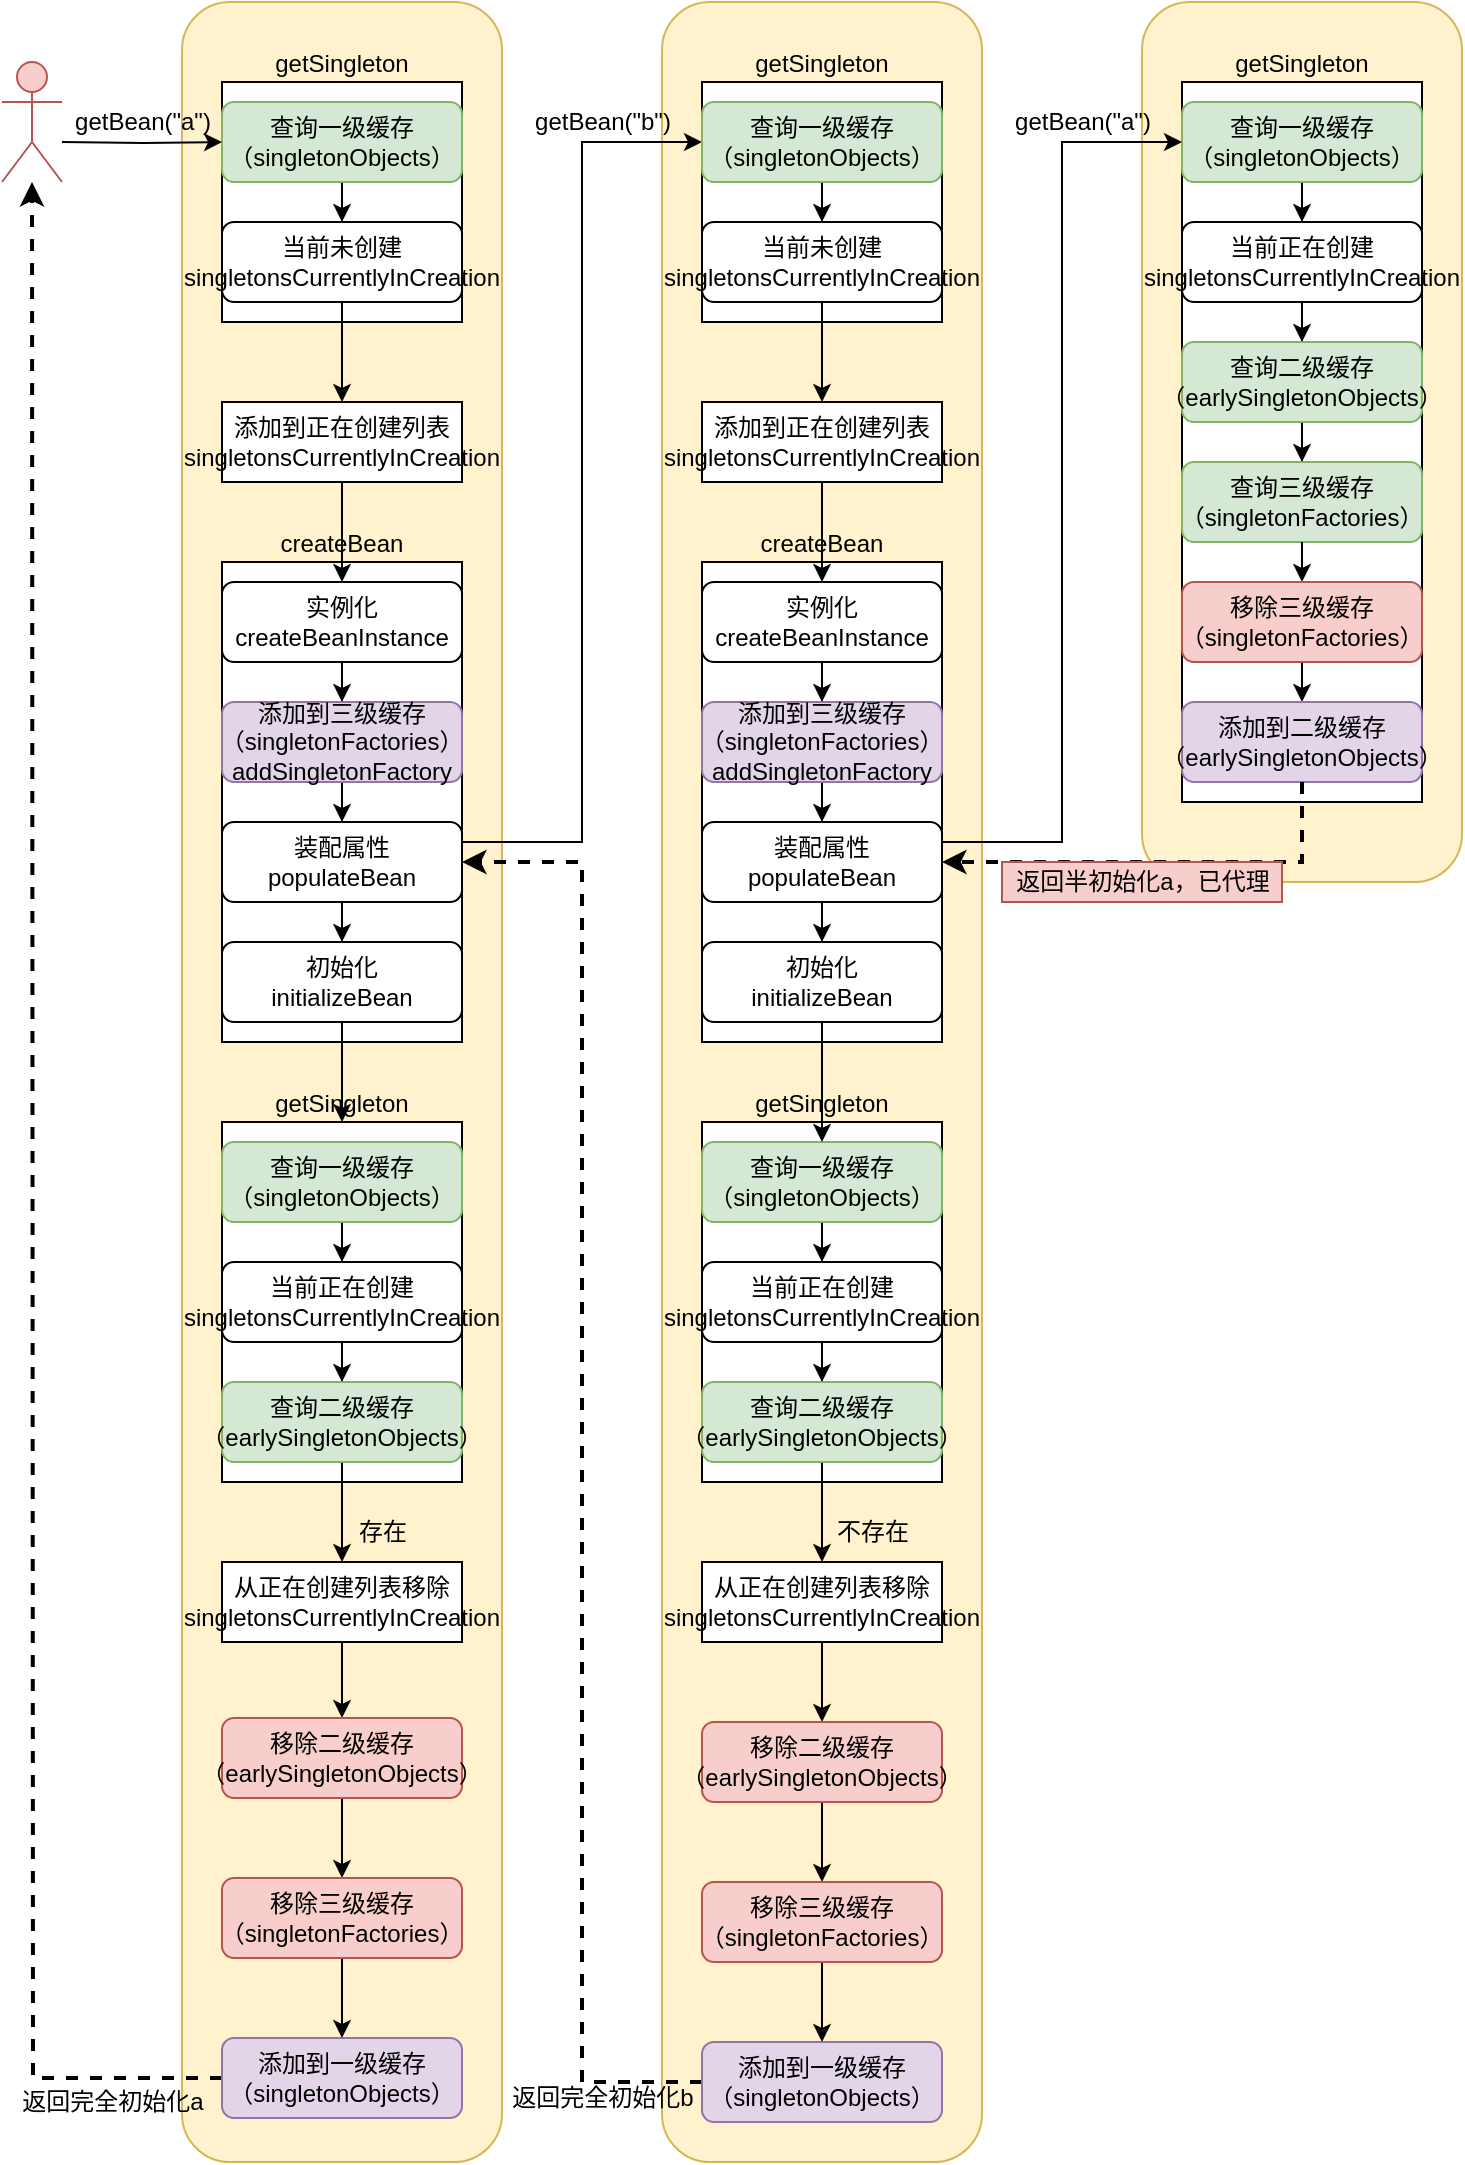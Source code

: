<mxfile version="15.8.7" type="device"><diagram id="aMJTKapLBxMjntBndi2z" name="第 1 页"><mxGraphModel dx="943" dy="739" grid="1" gridSize="10" guides="1" tooltips="1" connect="1" arrows="1" fold="1" page="1" pageScale="1" pageWidth="827" pageHeight="1169" math="0" shadow="0"><root><mxCell id="0"/><mxCell id="1" parent="0"/><mxCell id="XXKXaJKznxzqCNvGA5aA-113" value="" style="rounded=1;whiteSpace=wrap;html=1;fillColor=#fff2cc;strokeColor=#d6b656;" parent="1" vertex="1"><mxGeometry x="700" y="80" width="160" height="440" as="geometry"/></mxCell><mxCell id="XXKXaJKznxzqCNvGA5aA-112" value="" style="rounded=1;whiteSpace=wrap;html=1;fillColor=#fff2cc;strokeColor=#d6b656;" parent="1" vertex="1"><mxGeometry x="460" y="80" width="160" height="1080" as="geometry"/></mxCell><mxCell id="XXKXaJKznxzqCNvGA5aA-111" value="" style="rounded=1;whiteSpace=wrap;html=1;fillColor=#fff2cc;strokeColor=#d6b656;" parent="1" vertex="1"><mxGeometry x="220" y="80" width="160" height="1080" as="geometry"/></mxCell><mxCell id="XXKXaJKznxzqCNvGA5aA-1" value="getSingleton" style="rounded=0;whiteSpace=wrap;html=1;labelPosition=center;verticalLabelPosition=top;align=center;verticalAlign=bottom;" parent="1" vertex="1"><mxGeometry x="240" y="120" width="120" height="120" as="geometry"/></mxCell><mxCell id="XXKXaJKznxzqCNvGA5aA-5" style="edgeStyle=orthogonalEdgeStyle;rounded=0;orthogonalLoop=1;jettySize=auto;html=1;entryX=0.5;entryY=0;entryDx=0;entryDy=0;" parent="1" source="XXKXaJKznxzqCNvGA5aA-2" target="XXKXaJKznxzqCNvGA5aA-3" edge="1"><mxGeometry relative="1" as="geometry"/></mxCell><mxCell id="XXKXaJKznxzqCNvGA5aA-2" value="查询一级缓存（singletonObjects）" style="rounded=1;whiteSpace=wrap;html=1;fillColor=#d5e8d4;strokeColor=#82b366;" parent="1" vertex="1"><mxGeometry x="240" y="130" width="120" height="40" as="geometry"/></mxCell><mxCell id="XXKXaJKznxzqCNvGA5aA-11" style="edgeStyle=orthogonalEdgeStyle;rounded=0;orthogonalLoop=1;jettySize=auto;html=1;entryX=0.5;entryY=0;entryDx=0;entryDy=0;" parent="1" source="XXKXaJKznxzqCNvGA5aA-3" target="XXKXaJKznxzqCNvGA5aA-6" edge="1"><mxGeometry relative="1" as="geometry"/></mxCell><mxCell id="XXKXaJKznxzqCNvGA5aA-3" value="当前未创建singletonsCurrentlyInCreation" style="rounded=1;whiteSpace=wrap;html=1;" parent="1" vertex="1"><mxGeometry x="240" y="190" width="120" height="40" as="geometry"/></mxCell><mxCell id="XXKXaJKznxzqCNvGA5aA-4" style="edgeStyle=orthogonalEdgeStyle;rounded=0;orthogonalLoop=1;jettySize=auto;html=1;exitX=0.5;exitY=1;exitDx=0;exitDy=0;" parent="1" source="XXKXaJKznxzqCNvGA5aA-3" target="XXKXaJKznxzqCNvGA5aA-3" edge="1"><mxGeometry relative="1" as="geometry"/></mxCell><mxCell id="XXKXaJKznxzqCNvGA5aA-6" value="添加到正在创建列表&lt;br&gt;singletonsCurrentlyInCreation" style="rounded=0;whiteSpace=wrap;html=1;" parent="1" vertex="1"><mxGeometry x="240" y="280" width="120" height="40" as="geometry"/></mxCell><mxCell id="XXKXaJKznxzqCNvGA5aA-8" style="edgeStyle=orthogonalEdgeStyle;rounded=0;orthogonalLoop=1;jettySize=auto;html=1;entryX=0;entryY=0.5;entryDx=0;entryDy=0;" parent="1" target="XXKXaJKznxzqCNvGA5aA-2" edge="1"><mxGeometry relative="1" as="geometry"><mxPoint x="160" y="150" as="sourcePoint"/></mxGeometry></mxCell><mxCell id="XXKXaJKznxzqCNvGA5aA-10" value="getBean(&quot;a&quot;)" style="text;html=1;align=center;verticalAlign=middle;resizable=0;points=[];;autosize=1;" parent="1" vertex="1"><mxGeometry x="160" y="130" width="80" height="20" as="geometry"/></mxCell><mxCell id="XXKXaJKznxzqCNvGA5aA-12" value="createBean" style="rounded=0;whiteSpace=wrap;html=1;labelPosition=center;verticalLabelPosition=top;align=center;verticalAlign=bottom;" parent="1" vertex="1"><mxGeometry x="240" y="360" width="120" height="240" as="geometry"/></mxCell><mxCell id="XXKXaJKznxzqCNvGA5aA-15" style="edgeStyle=orthogonalEdgeStyle;rounded=0;orthogonalLoop=1;jettySize=auto;html=1;" parent="1" source="XXKXaJKznxzqCNvGA5aA-13" target="XXKXaJKznxzqCNvGA5aA-14" edge="1"><mxGeometry relative="1" as="geometry"/></mxCell><mxCell id="XXKXaJKznxzqCNvGA5aA-13" value="实例化&lt;br&gt;createBeanInstance" style="rounded=1;whiteSpace=wrap;html=1;" parent="1" vertex="1"><mxGeometry x="240" y="370" width="120" height="40" as="geometry"/></mxCell><mxCell id="XXKXaJKznxzqCNvGA5aA-17" style="edgeStyle=orthogonalEdgeStyle;rounded=0;orthogonalLoop=1;jettySize=auto;html=1;" parent="1" source="XXKXaJKznxzqCNvGA5aA-14" target="XXKXaJKznxzqCNvGA5aA-16" edge="1"><mxGeometry relative="1" as="geometry"/></mxCell><mxCell id="XXKXaJKznxzqCNvGA5aA-14" value="添加到三级缓存（singletonFactories）&lt;br&gt;addSingletonFactory" style="rounded=1;whiteSpace=wrap;html=1;fillColor=#e1d5e7;strokeColor=#9673a6;" parent="1" vertex="1"><mxGeometry x="240" y="430" width="120" height="40" as="geometry"/></mxCell><mxCell id="XXKXaJKznxzqCNvGA5aA-34" style="edgeStyle=orthogonalEdgeStyle;rounded=0;orthogonalLoop=1;jettySize=auto;html=1;entryX=0;entryY=0.5;entryDx=0;entryDy=0;strokeWidth=1;" parent="1" source="XXKXaJKznxzqCNvGA5aA-16" target="XXKXaJKznxzqCNvGA5aA-22" edge="1"><mxGeometry relative="1" as="geometry"><mxPoint x="410" y="210" as="targetPoint"/><Array as="points"><mxPoint x="420" y="500"/><mxPoint x="420" y="150"/></Array></mxGeometry></mxCell><mxCell id="XXKXaJKznxzqCNvGA5aA-86" style="edgeStyle=orthogonalEdgeStyle;rounded=0;orthogonalLoop=1;jettySize=auto;html=1;strokeWidth=1;" parent="1" source="XXKXaJKznxzqCNvGA5aA-16" target="XXKXaJKznxzqCNvGA5aA-85" edge="1"><mxGeometry relative="1" as="geometry"/></mxCell><mxCell id="XXKXaJKznxzqCNvGA5aA-16" value="装配属性populateBean" style="rounded=1;whiteSpace=wrap;html=1;" parent="1" vertex="1"><mxGeometry x="240" y="490" width="120" height="40" as="geometry"/></mxCell><mxCell id="XXKXaJKznxzqCNvGA5aA-18" style="edgeStyle=orthogonalEdgeStyle;rounded=0;orthogonalLoop=1;jettySize=auto;html=1;entryX=0.5;entryY=0;entryDx=0;entryDy=0;" parent="1" source="XXKXaJKznxzqCNvGA5aA-6" target="XXKXaJKznxzqCNvGA5aA-13" edge="1"><mxGeometry relative="1" as="geometry"/></mxCell><mxCell id="XXKXaJKznxzqCNvGA5aA-20" value="getSingleton" style="rounded=0;whiteSpace=wrap;html=1;labelPosition=center;verticalLabelPosition=top;align=center;verticalAlign=bottom;" parent="1" vertex="1"><mxGeometry x="480" y="120" width="120" height="120" as="geometry"/></mxCell><mxCell id="XXKXaJKznxzqCNvGA5aA-21" style="edgeStyle=orthogonalEdgeStyle;rounded=0;orthogonalLoop=1;jettySize=auto;html=1;entryX=0.5;entryY=0;entryDx=0;entryDy=0;" parent="1" source="XXKXaJKznxzqCNvGA5aA-22" target="XXKXaJKznxzqCNvGA5aA-24" edge="1"><mxGeometry relative="1" as="geometry"/></mxCell><mxCell id="XXKXaJKznxzqCNvGA5aA-22" value="查询一级缓存（singletonObjects）" style="rounded=1;whiteSpace=wrap;html=1;fillColor=#d5e8d4;strokeColor=#82b366;" parent="1" vertex="1"><mxGeometry x="480" y="130" width="120" height="40" as="geometry"/></mxCell><mxCell id="XXKXaJKznxzqCNvGA5aA-23" style="edgeStyle=orthogonalEdgeStyle;rounded=0;orthogonalLoop=1;jettySize=auto;html=1;entryX=0.5;entryY=0;entryDx=0;entryDy=0;" parent="1" source="XXKXaJKznxzqCNvGA5aA-24" target="XXKXaJKznxzqCNvGA5aA-26" edge="1"><mxGeometry relative="1" as="geometry"/></mxCell><mxCell id="XXKXaJKznxzqCNvGA5aA-24" value="当前未创建singletonsCurrentlyInCreation" style="rounded=1;whiteSpace=wrap;html=1;" parent="1" vertex="1"><mxGeometry x="480" y="190" width="120" height="40" as="geometry"/></mxCell><mxCell id="XXKXaJKznxzqCNvGA5aA-25" style="edgeStyle=orthogonalEdgeStyle;rounded=0;orthogonalLoop=1;jettySize=auto;html=1;exitX=0.5;exitY=1;exitDx=0;exitDy=0;" parent="1" source="XXKXaJKznxzqCNvGA5aA-24" target="XXKXaJKznxzqCNvGA5aA-24" edge="1"><mxGeometry relative="1" as="geometry"/></mxCell><mxCell id="XXKXaJKznxzqCNvGA5aA-26" value="添加到正在创建列表&lt;br&gt;singletonsCurrentlyInCreation" style="rounded=0;whiteSpace=wrap;html=1;" parent="1" vertex="1"><mxGeometry x="480" y="280" width="120" height="40" as="geometry"/></mxCell><mxCell id="XXKXaJKznxzqCNvGA5aA-27" value="createBean" style="rounded=0;whiteSpace=wrap;html=1;labelPosition=center;verticalLabelPosition=top;align=center;verticalAlign=bottom;" parent="1" vertex="1"><mxGeometry x="480" y="360" width="120" height="240" as="geometry"/></mxCell><mxCell id="XXKXaJKznxzqCNvGA5aA-28" style="edgeStyle=orthogonalEdgeStyle;rounded=0;orthogonalLoop=1;jettySize=auto;html=1;" parent="1" source="XXKXaJKznxzqCNvGA5aA-29" target="XXKXaJKznxzqCNvGA5aA-31" edge="1"><mxGeometry relative="1" as="geometry"/></mxCell><mxCell id="XXKXaJKznxzqCNvGA5aA-29" value="实例化&lt;br&gt;createBeanInstance" style="rounded=1;whiteSpace=wrap;html=1;" parent="1" vertex="1"><mxGeometry x="480" y="370" width="120" height="40" as="geometry"/></mxCell><mxCell id="XXKXaJKznxzqCNvGA5aA-30" style="edgeStyle=orthogonalEdgeStyle;rounded=0;orthogonalLoop=1;jettySize=auto;html=1;" parent="1" source="XXKXaJKznxzqCNvGA5aA-31" target="XXKXaJKznxzqCNvGA5aA-32" edge="1"><mxGeometry relative="1" as="geometry"/></mxCell><mxCell id="XXKXaJKznxzqCNvGA5aA-31" value="添加到三级缓存（singletonFactories）&lt;br&gt;addSingletonFactory" style="rounded=1;whiteSpace=wrap;html=1;fillColor=#e1d5e7;strokeColor=#9673a6;" parent="1" vertex="1"><mxGeometry x="480" y="430" width="120" height="40" as="geometry"/></mxCell><mxCell id="XXKXaJKznxzqCNvGA5aA-66" style="edgeStyle=orthogonalEdgeStyle;rounded=0;orthogonalLoop=1;jettySize=auto;html=1;entryX=0.5;entryY=0;entryDx=0;entryDy=0;strokeWidth=1;" parent="1" source="XXKXaJKznxzqCNvGA5aA-32" target="XXKXaJKznxzqCNvGA5aA-65" edge="1"><mxGeometry relative="1" as="geometry"/></mxCell><mxCell id="XXKXaJKznxzqCNvGA5aA-32" value="装配属性populateBean" style="rounded=1;whiteSpace=wrap;html=1;" parent="1" vertex="1"><mxGeometry x="480" y="490" width="120" height="40" as="geometry"/></mxCell><mxCell id="XXKXaJKznxzqCNvGA5aA-33" style="edgeStyle=orthogonalEdgeStyle;rounded=0;orthogonalLoop=1;jettySize=auto;html=1;entryX=0.5;entryY=0;entryDx=0;entryDy=0;" parent="1" source="XXKXaJKznxzqCNvGA5aA-26" target="XXKXaJKznxzqCNvGA5aA-29" edge="1"><mxGeometry relative="1" as="geometry"/></mxCell><mxCell id="XXKXaJKznxzqCNvGA5aA-35" value="getBean(&quot;b&quot;)" style="text;html=1;align=center;verticalAlign=middle;resizable=0;points=[];;autosize=1;" parent="1" vertex="1"><mxGeometry x="390" y="130" width="80" height="20" as="geometry"/></mxCell><mxCell id="XXKXaJKznxzqCNvGA5aA-38" value="getSingleton" style="rounded=0;whiteSpace=wrap;html=1;labelPosition=center;verticalLabelPosition=top;align=center;verticalAlign=bottom;" parent="1" vertex="1"><mxGeometry x="720" y="120" width="120" height="360" as="geometry"/></mxCell><mxCell id="XXKXaJKznxzqCNvGA5aA-39" style="edgeStyle=orthogonalEdgeStyle;rounded=0;orthogonalLoop=1;jettySize=auto;html=1;entryX=0.5;entryY=0;entryDx=0;entryDy=0;" parent="1" source="XXKXaJKznxzqCNvGA5aA-40" target="XXKXaJKznxzqCNvGA5aA-42" edge="1"><mxGeometry relative="1" as="geometry"/></mxCell><mxCell id="XXKXaJKznxzqCNvGA5aA-40" value="查询一级缓存（singletonObjects）" style="rounded=1;whiteSpace=wrap;html=1;fillColor=#d5e8d4;strokeColor=#82b366;" parent="1" vertex="1"><mxGeometry x="720" y="130" width="120" height="40" as="geometry"/></mxCell><mxCell id="XXKXaJKznxzqCNvGA5aA-55" style="edgeStyle=orthogonalEdgeStyle;rounded=0;orthogonalLoop=1;jettySize=auto;html=1;entryX=0.5;entryY=0;entryDx=0;entryDy=0;strokeWidth=1;" parent="1" source="XXKXaJKznxzqCNvGA5aA-42" target="XXKXaJKznxzqCNvGA5aA-54" edge="1"><mxGeometry relative="1" as="geometry"/></mxCell><mxCell id="XXKXaJKznxzqCNvGA5aA-42" value="当前正在创建singletonsCurrentlyInCreation" style="rounded=1;whiteSpace=wrap;html=1;" parent="1" vertex="1"><mxGeometry x="720" y="190" width="120" height="40" as="geometry"/></mxCell><mxCell id="XXKXaJKznxzqCNvGA5aA-43" style="edgeStyle=orthogonalEdgeStyle;rounded=0;orthogonalLoop=1;jettySize=auto;html=1;exitX=0.5;exitY=1;exitDx=0;exitDy=0;" parent="1" source="XXKXaJKznxzqCNvGA5aA-42" target="XXKXaJKznxzqCNvGA5aA-42" edge="1"><mxGeometry relative="1" as="geometry"/></mxCell><mxCell id="XXKXaJKznxzqCNvGA5aA-52" style="edgeStyle=orthogonalEdgeStyle;rounded=0;orthogonalLoop=1;jettySize=auto;html=1;strokeWidth=1;" parent="1" target="XXKXaJKznxzqCNvGA5aA-40" edge="1"><mxGeometry relative="1" as="geometry"><mxPoint x="720" y="150" as="targetPoint"/><mxPoint x="600" y="500" as="sourcePoint"/><Array as="points"><mxPoint x="600" y="500"/><mxPoint x="660" y="500"/><mxPoint x="660" y="150"/></Array></mxGeometry></mxCell><mxCell id="XXKXaJKznxzqCNvGA5aA-53" value="getBean(&quot;a&quot;)" style="text;html=1;align=center;verticalAlign=middle;resizable=0;points=[];;autosize=1;" parent="1" vertex="1"><mxGeometry x="630" y="130" width="80" height="20" as="geometry"/></mxCell><mxCell id="XXKXaJKznxzqCNvGA5aA-57" style="edgeStyle=orthogonalEdgeStyle;rounded=0;orthogonalLoop=1;jettySize=auto;html=1;entryX=0.5;entryY=0;entryDx=0;entryDy=0;strokeWidth=1;" parent="1" source="XXKXaJKznxzqCNvGA5aA-54" target="XXKXaJKznxzqCNvGA5aA-56" edge="1"><mxGeometry relative="1" as="geometry"/></mxCell><mxCell id="XXKXaJKznxzqCNvGA5aA-54" value="查询二级缓存（earlySingletonObjects）" style="rounded=1;whiteSpace=wrap;html=1;fillColor=#d5e8d4;strokeColor=#82b366;" parent="1" vertex="1"><mxGeometry x="720" y="250" width="120" height="40" as="geometry"/></mxCell><mxCell id="XXKXaJKznxzqCNvGA5aA-61" style="edgeStyle=orthogonalEdgeStyle;rounded=0;orthogonalLoop=1;jettySize=auto;html=1;entryX=0.5;entryY=0;entryDx=0;entryDy=0;strokeWidth=1;exitX=0.5;exitY=1;exitDx=0;exitDy=0;" parent="1" source="XXKXaJKznxzqCNvGA5aA-60" target="XXKXaJKznxzqCNvGA5aA-59" edge="1"><mxGeometry relative="1" as="geometry"/></mxCell><mxCell id="XXKXaJKznxzqCNvGA5aA-56" value="查询三级缓存（singletonFactories）" style="rounded=1;whiteSpace=wrap;html=1;fillColor=#d5e8d4;strokeColor=#82b366;" parent="1" vertex="1"><mxGeometry x="720" y="310" width="120" height="40" as="geometry"/></mxCell><mxCell id="XXKXaJKznxzqCNvGA5aA-62" style="edgeStyle=orthogonalEdgeStyle;rounded=0;orthogonalLoop=1;jettySize=auto;html=1;entryX=0.5;entryY=0;entryDx=0;entryDy=0;strokeWidth=1;" parent="1" target="XXKXaJKznxzqCNvGA5aA-60" edge="1"><mxGeometry relative="1" as="geometry"><mxPoint x="780" y="350" as="sourcePoint"/></mxGeometry></mxCell><mxCell id="XXKXaJKznxzqCNvGA5aA-59" value="添加到二级缓存（earlySingletonObjects）" style="rounded=1;whiteSpace=wrap;html=1;fillColor=#e1d5e7;strokeColor=#9673a6;" parent="1" vertex="1"><mxGeometry x="720" y="430" width="120" height="40" as="geometry"/></mxCell><mxCell id="XXKXaJKznxzqCNvGA5aA-63" style="edgeStyle=orthogonalEdgeStyle;rounded=0;orthogonalLoop=1;jettySize=auto;html=1;entryX=1;entryY=0.5;entryDx=0;entryDy=0;strokeWidth=2;dashed=1;exitX=0.5;exitY=1;exitDx=0;exitDy=0;" parent="1" source="XXKXaJKznxzqCNvGA5aA-59" target="XXKXaJKznxzqCNvGA5aA-32" edge="1"><mxGeometry relative="1" as="geometry"><Array as="points"><mxPoint x="780" y="510"/></Array></mxGeometry></mxCell><mxCell id="XXKXaJKznxzqCNvGA5aA-60" value="移除三级缓存（singletonFactories）" style="rounded=1;whiteSpace=wrap;html=1;fillColor=#f8cecc;strokeColor=#b85450;" parent="1" vertex="1"><mxGeometry x="720" y="370" width="120" height="40" as="geometry"/></mxCell><mxCell id="XXKXaJKznxzqCNvGA5aA-64" value="返回半初始化a，已代理" style="text;html=1;align=center;verticalAlign=middle;resizable=0;points=[];;autosize=1;fillColor=#f8cecc;strokeColor=#b85450;" parent="1" vertex="1"><mxGeometry x="630" y="510" width="140" height="20" as="geometry"/></mxCell><mxCell id="XXKXaJKznxzqCNvGA5aA-65" value="初始化&lt;br&gt;initializeBean" style="rounded=1;whiteSpace=wrap;html=1;" parent="1" vertex="1"><mxGeometry x="480" y="550" width="120" height="40" as="geometry"/></mxCell><mxCell id="XXKXaJKznxzqCNvGA5aA-67" value="getSingleton" style="rounded=0;whiteSpace=wrap;html=1;labelPosition=center;verticalLabelPosition=top;align=center;verticalAlign=bottom;" parent="1" vertex="1"><mxGeometry x="480" y="640" width="120" height="180" as="geometry"/></mxCell><mxCell id="XXKXaJKznxzqCNvGA5aA-68" style="edgeStyle=orthogonalEdgeStyle;rounded=0;orthogonalLoop=1;jettySize=auto;html=1;entryX=0.5;entryY=0;entryDx=0;entryDy=0;" parent="1" source="XXKXaJKznxzqCNvGA5aA-69" target="XXKXaJKznxzqCNvGA5aA-70" edge="1"><mxGeometry relative="1" as="geometry"/></mxCell><mxCell id="XXKXaJKznxzqCNvGA5aA-69" value="查询一级缓存（singletonObjects）" style="rounded=1;whiteSpace=wrap;html=1;fillColor=#d5e8d4;strokeColor=#82b366;" parent="1" vertex="1"><mxGeometry x="480" y="650" width="120" height="40" as="geometry"/></mxCell><mxCell id="XXKXaJKznxzqCNvGA5aA-74" style="edgeStyle=orthogonalEdgeStyle;rounded=0;orthogonalLoop=1;jettySize=auto;html=1;strokeWidth=1;" parent="1" source="XXKXaJKznxzqCNvGA5aA-70" target="XXKXaJKznxzqCNvGA5aA-73" edge="1"><mxGeometry relative="1" as="geometry"/></mxCell><mxCell id="XXKXaJKznxzqCNvGA5aA-70" value="当前正在创建singletonsCurrentlyInCreation" style="rounded=1;whiteSpace=wrap;html=1;" parent="1" vertex="1"><mxGeometry x="480" y="710" width="120" height="40" as="geometry"/></mxCell><mxCell id="XXKXaJKznxzqCNvGA5aA-71" style="edgeStyle=orthogonalEdgeStyle;rounded=0;orthogonalLoop=1;jettySize=auto;html=1;exitX=0.5;exitY=1;exitDx=0;exitDy=0;" parent="1" source="XXKXaJKznxzqCNvGA5aA-70" target="XXKXaJKznxzqCNvGA5aA-70" edge="1"><mxGeometry relative="1" as="geometry"/></mxCell><mxCell id="XXKXaJKznxzqCNvGA5aA-72" style="edgeStyle=orthogonalEdgeStyle;rounded=0;orthogonalLoop=1;jettySize=auto;html=1;strokeWidth=1;" parent="1" source="XXKXaJKznxzqCNvGA5aA-65" target="XXKXaJKznxzqCNvGA5aA-69" edge="1"><mxGeometry relative="1" as="geometry"/></mxCell><mxCell id="XXKXaJKznxzqCNvGA5aA-76" style="edgeStyle=orthogonalEdgeStyle;rounded=0;orthogonalLoop=1;jettySize=auto;html=1;entryX=0.5;entryY=0;entryDx=0;entryDy=0;strokeWidth=1;" parent="1" source="XXKXaJKznxzqCNvGA5aA-73" target="XXKXaJKznxzqCNvGA5aA-75" edge="1"><mxGeometry relative="1" as="geometry"/></mxCell><mxCell id="XXKXaJKznxzqCNvGA5aA-73" value="查询二级缓存（earlySingletonObjects）" style="rounded=1;whiteSpace=wrap;html=1;fillColor=#d5e8d4;strokeColor=#82b366;" parent="1" vertex="1"><mxGeometry x="480" y="770" width="120" height="40" as="geometry"/></mxCell><mxCell id="XXKXaJKznxzqCNvGA5aA-80" style="edgeStyle=orthogonalEdgeStyle;rounded=0;orthogonalLoop=1;jettySize=auto;html=1;entryX=0.5;entryY=0;entryDx=0;entryDy=0;strokeWidth=1;" parent="1" source="XXKXaJKznxzqCNvGA5aA-75" target="XXKXaJKznxzqCNvGA5aA-78" edge="1"><mxGeometry relative="1" as="geometry"/></mxCell><mxCell id="XXKXaJKznxzqCNvGA5aA-75" value="从正在创建列表移除&lt;br&gt;singletonsCurrentlyInCreation" style="rounded=0;whiteSpace=wrap;html=1;" parent="1" vertex="1"><mxGeometry x="480" y="860" width="120" height="40" as="geometry"/></mxCell><mxCell id="XXKXaJKznxzqCNvGA5aA-83" style="edgeStyle=orthogonalEdgeStyle;rounded=0;orthogonalLoop=1;jettySize=auto;html=1;entryX=1;entryY=0.5;entryDx=0;entryDy=0;strokeWidth=2;dashed=1;" parent="1" source="XXKXaJKznxzqCNvGA5aA-77" target="XXKXaJKznxzqCNvGA5aA-16" edge="1"><mxGeometry relative="1" as="geometry"/></mxCell><mxCell id="XXKXaJKznxzqCNvGA5aA-77" value="添加到一级缓存（singletonObjects）" style="rounded=1;whiteSpace=wrap;html=1;fillColor=#e1d5e7;strokeColor=#9673a6;" parent="1" vertex="1"><mxGeometry x="480" y="1100" width="120" height="40" as="geometry"/></mxCell><mxCell id="XXKXaJKznxzqCNvGA5aA-81" style="edgeStyle=orthogonalEdgeStyle;rounded=0;orthogonalLoop=1;jettySize=auto;html=1;entryX=0.5;entryY=0;entryDx=0;entryDy=0;strokeWidth=1;" parent="1" source="XXKXaJKznxzqCNvGA5aA-78" target="XXKXaJKznxzqCNvGA5aA-79" edge="1"><mxGeometry relative="1" as="geometry"/></mxCell><mxCell id="XXKXaJKznxzqCNvGA5aA-78" value="移除二级缓存（earlySingletonObjects）" style="rounded=1;whiteSpace=wrap;html=1;fillColor=#f8cecc;strokeColor=#b85450;" parent="1" vertex="1"><mxGeometry x="480" y="940" width="120" height="40" as="geometry"/></mxCell><mxCell id="XXKXaJKznxzqCNvGA5aA-82" style="edgeStyle=orthogonalEdgeStyle;rounded=0;orthogonalLoop=1;jettySize=auto;html=1;entryX=0.5;entryY=0;entryDx=0;entryDy=0;strokeWidth=1;" parent="1" source="XXKXaJKznxzqCNvGA5aA-79" target="XXKXaJKznxzqCNvGA5aA-77" edge="1"><mxGeometry relative="1" as="geometry"/></mxCell><mxCell id="XXKXaJKznxzqCNvGA5aA-79" value="移除三级缓存（singletonFactories）" style="rounded=1;whiteSpace=wrap;html=1;fillColor=#f8cecc;strokeColor=#b85450;" parent="1" vertex="1"><mxGeometry x="480" y="1020" width="120" height="40" as="geometry"/></mxCell><mxCell id="XXKXaJKznxzqCNvGA5aA-84" value="返回完全初始化b" style="text;html=1;align=center;verticalAlign=middle;resizable=0;points=[];;autosize=1;" parent="1" vertex="1"><mxGeometry x="375" y="1118" width="110" height="20" as="geometry"/></mxCell><mxCell id="XXKXaJKznxzqCNvGA5aA-94" style="edgeStyle=orthogonalEdgeStyle;rounded=0;orthogonalLoop=1;jettySize=auto;html=1;entryX=0.5;entryY=0;entryDx=0;entryDy=0;strokeWidth=1;" parent="1" source="XXKXaJKznxzqCNvGA5aA-85" target="XXKXaJKznxzqCNvGA5aA-87" edge="1"><mxGeometry relative="1" as="geometry"/></mxCell><mxCell id="XXKXaJKznxzqCNvGA5aA-85" value="初始化&lt;br&gt;initializeBean" style="rounded=1;whiteSpace=wrap;html=1;" parent="1" vertex="1"><mxGeometry x="240" y="550" width="120" height="40" as="geometry"/></mxCell><mxCell id="XXKXaJKznxzqCNvGA5aA-87" value="getSingleton" style="rounded=0;whiteSpace=wrap;html=1;labelPosition=center;verticalLabelPosition=top;align=center;verticalAlign=bottom;" parent="1" vertex="1"><mxGeometry x="240" y="640" width="120" height="180" as="geometry"/></mxCell><mxCell id="XXKXaJKznxzqCNvGA5aA-88" style="edgeStyle=orthogonalEdgeStyle;rounded=0;orthogonalLoop=1;jettySize=auto;html=1;entryX=0.5;entryY=0;entryDx=0;entryDy=0;" parent="1" source="XXKXaJKznxzqCNvGA5aA-89" target="XXKXaJKznxzqCNvGA5aA-91" edge="1"><mxGeometry relative="1" as="geometry"/></mxCell><mxCell id="XXKXaJKznxzqCNvGA5aA-89" value="查询一级缓存（singletonObjects）" style="rounded=1;whiteSpace=wrap;html=1;fillColor=#d5e8d4;strokeColor=#82b366;" parent="1" vertex="1"><mxGeometry x="240" y="650" width="120" height="40" as="geometry"/></mxCell><mxCell id="XXKXaJKznxzqCNvGA5aA-90" style="edgeStyle=orthogonalEdgeStyle;rounded=0;orthogonalLoop=1;jettySize=auto;html=1;strokeWidth=1;" parent="1" source="XXKXaJKznxzqCNvGA5aA-91" target="XXKXaJKznxzqCNvGA5aA-93" edge="1"><mxGeometry relative="1" as="geometry"/></mxCell><mxCell id="XXKXaJKznxzqCNvGA5aA-91" value="当前正在创建singletonsCurrentlyInCreation" style="rounded=1;whiteSpace=wrap;html=1;" parent="1" vertex="1"><mxGeometry x="240" y="710" width="120" height="40" as="geometry"/></mxCell><mxCell id="XXKXaJKznxzqCNvGA5aA-92" style="edgeStyle=orthogonalEdgeStyle;rounded=0;orthogonalLoop=1;jettySize=auto;html=1;exitX=0.5;exitY=1;exitDx=0;exitDy=0;" parent="1" source="XXKXaJKznxzqCNvGA5aA-91" target="XXKXaJKznxzqCNvGA5aA-91" edge="1"><mxGeometry relative="1" as="geometry"/></mxCell><mxCell id="XXKXaJKznxzqCNvGA5aA-99" style="edgeStyle=orthogonalEdgeStyle;rounded=0;orthogonalLoop=1;jettySize=auto;html=1;entryX=0.5;entryY=0;entryDx=0;entryDy=0;strokeWidth=1;" parent="1" source="XXKXaJKznxzqCNvGA5aA-93" target="XXKXaJKznxzqCNvGA5aA-96" edge="1"><mxGeometry relative="1" as="geometry"/></mxCell><mxCell id="XXKXaJKznxzqCNvGA5aA-93" value="查询二级缓存（earlySingletonObjects）" style="rounded=1;whiteSpace=wrap;html=1;fillColor=#d5e8d4;strokeColor=#82b366;" parent="1" vertex="1"><mxGeometry x="240" y="770" width="120" height="40" as="geometry"/></mxCell><mxCell id="XXKXaJKznxzqCNvGA5aA-95" value="不存在" style="text;html=1;align=center;verticalAlign=middle;resizable=0;points=[];;autosize=1;" parent="1" vertex="1"><mxGeometry x="540" y="835" width="50" height="20" as="geometry"/></mxCell><mxCell id="XXKXaJKznxzqCNvGA5aA-106" style="edgeStyle=orthogonalEdgeStyle;rounded=0;orthogonalLoop=1;jettySize=auto;html=1;entryX=0.5;entryY=0;entryDx=0;entryDy=0;strokeWidth=1;" parent="1" source="XXKXaJKznxzqCNvGA5aA-96" target="XXKXaJKznxzqCNvGA5aA-103" edge="1"><mxGeometry relative="1" as="geometry"/></mxCell><mxCell id="XXKXaJKznxzqCNvGA5aA-96" value="从正在创建列表移除&lt;br&gt;singletonsCurrentlyInCreation" style="rounded=0;whiteSpace=wrap;html=1;" parent="1" vertex="1"><mxGeometry x="240" y="860" width="120" height="40" as="geometry"/></mxCell><mxCell id="XXKXaJKznxzqCNvGA5aA-100" value="存在" style="text;html=1;align=center;verticalAlign=middle;resizable=0;points=[];;autosize=1;" parent="1" vertex="1"><mxGeometry x="300" y="835" width="40" height="20" as="geometry"/></mxCell><mxCell id="XXKXaJKznxzqCNvGA5aA-109" style="edgeStyle=orthogonalEdgeStyle;rounded=0;orthogonalLoop=1;jettySize=auto;html=1;strokeWidth=2;dashed=1;" parent="1" source="XXKXaJKznxzqCNvGA5aA-101" edge="1"><mxGeometry relative="1" as="geometry"><mxPoint x="145" y="170" as="targetPoint"/></mxGeometry></mxCell><mxCell id="XXKXaJKznxzqCNvGA5aA-101" value="添加到一级缓存（singletonObjects）" style="rounded=1;whiteSpace=wrap;html=1;fillColor=#e1d5e7;strokeColor=#9673a6;" parent="1" vertex="1"><mxGeometry x="240" y="1098" width="120" height="40" as="geometry"/></mxCell><mxCell id="XXKXaJKznxzqCNvGA5aA-102" style="edgeStyle=orthogonalEdgeStyle;rounded=0;orthogonalLoop=1;jettySize=auto;html=1;entryX=0.5;entryY=0;entryDx=0;entryDy=0;strokeWidth=1;" parent="1" source="XXKXaJKznxzqCNvGA5aA-103" target="XXKXaJKznxzqCNvGA5aA-105" edge="1"><mxGeometry relative="1" as="geometry"/></mxCell><mxCell id="XXKXaJKznxzqCNvGA5aA-103" value="移除二级缓存（earlySingletonObjects）" style="rounded=1;whiteSpace=wrap;html=1;fillColor=#f8cecc;strokeColor=#b85450;" parent="1" vertex="1"><mxGeometry x="240" y="938" width="120" height="40" as="geometry"/></mxCell><mxCell id="XXKXaJKznxzqCNvGA5aA-104" style="edgeStyle=orthogonalEdgeStyle;rounded=0;orthogonalLoop=1;jettySize=auto;html=1;entryX=0.5;entryY=0;entryDx=0;entryDy=0;strokeWidth=1;" parent="1" source="XXKXaJKznxzqCNvGA5aA-105" target="XXKXaJKznxzqCNvGA5aA-101" edge="1"><mxGeometry relative="1" as="geometry"/></mxCell><mxCell id="XXKXaJKznxzqCNvGA5aA-105" value="移除三级缓存（singletonFactories）" style="rounded=1;whiteSpace=wrap;html=1;fillColor=#f8cecc;strokeColor=#b85450;" parent="1" vertex="1"><mxGeometry x="240" y="1018" width="120" height="40" as="geometry"/></mxCell><mxCell id="XXKXaJKznxzqCNvGA5aA-110" value="返回完全初始化a" style="text;html=1;align=center;verticalAlign=middle;resizable=0;points=[];;autosize=1;" parent="1" vertex="1"><mxGeometry x="130" y="1120" width="110" height="20" as="geometry"/></mxCell><mxCell id="XXKXaJKznxzqCNvGA5aA-114" value="" style="shape=umlActor;verticalLabelPosition=bottom;labelBackgroundColor=#ffffff;verticalAlign=top;html=1;outlineConnect=0;fillColor=#f8cecc;strokeColor=#b85450;" parent="1" vertex="1"><mxGeometry x="130" y="110" width="30" height="60" as="geometry"/></mxCell></root></mxGraphModel></diagram></mxfile>